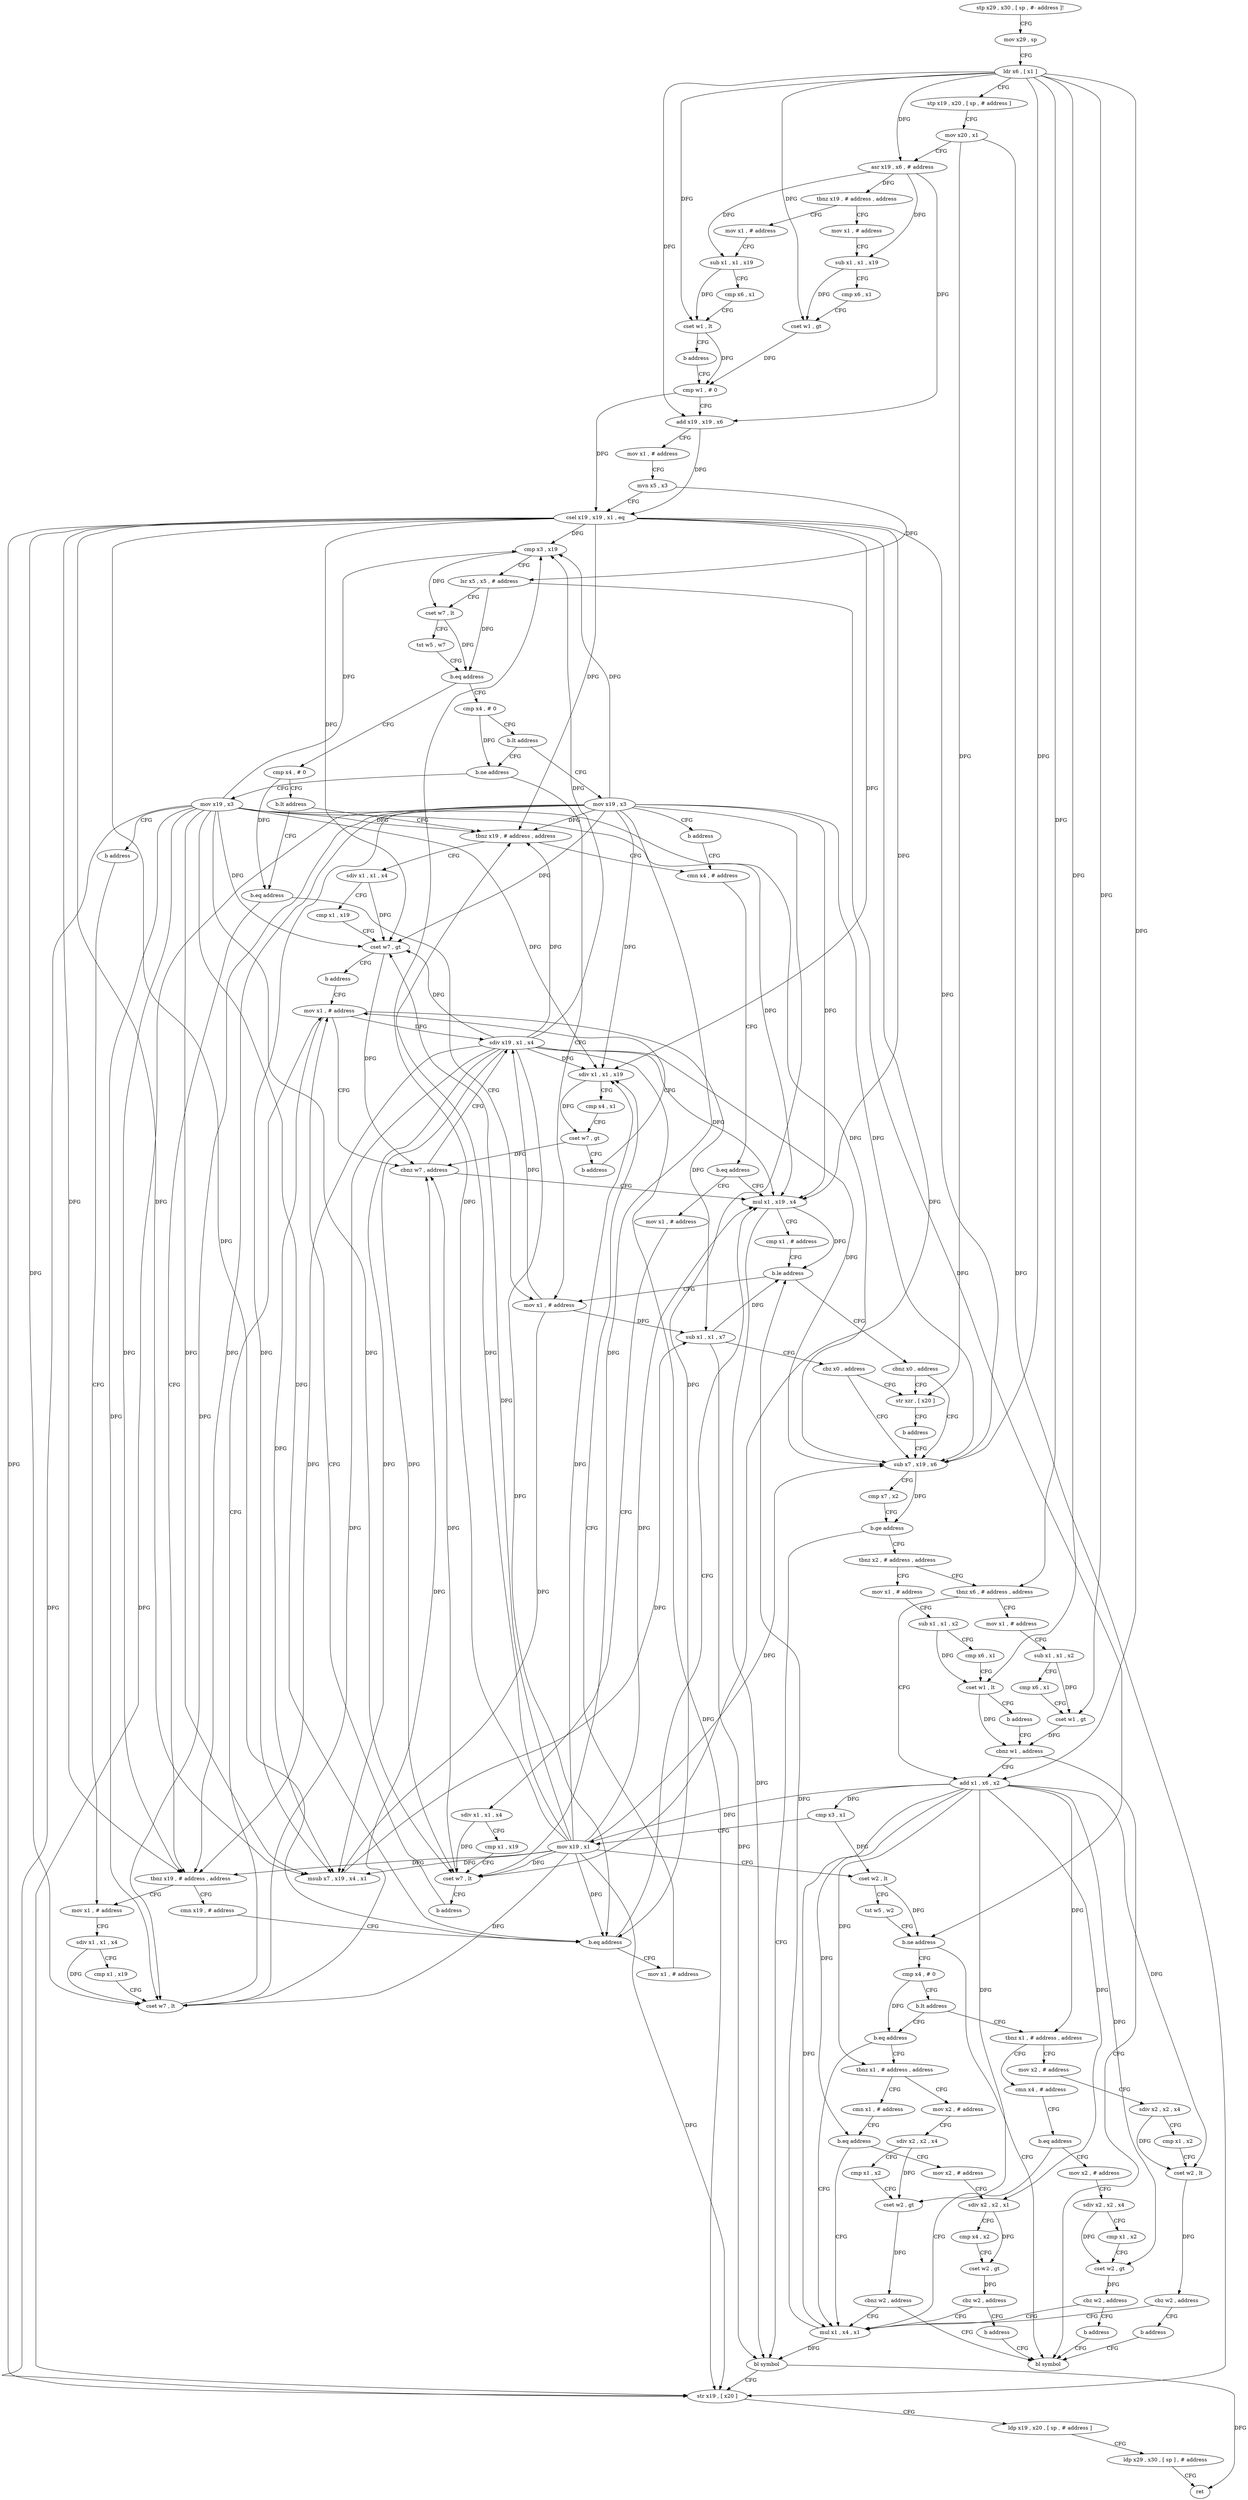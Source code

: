 digraph "func" {
"4374176" [label = "stp x29 , x30 , [ sp , #- address ]!" ]
"4374180" [label = "mov x29 , sp" ]
"4374184" [label = "ldr x6 , [ x1 ]" ]
"4374188" [label = "stp x19 , x20 , [ sp , # address ]" ]
"4374192" [label = "mov x20 , x1" ]
"4374196" [label = "asr x19 , x6 , # address" ]
"4374200" [label = "tbnz x19 , # address , address" ]
"4374480" [label = "mov x1 , # address" ]
"4374204" [label = "mov x1 , # address" ]
"4374484" [label = "sub x1 , x1 , x19" ]
"4374488" [label = "cmp x6 , x1" ]
"4374492" [label = "cset w1 , lt" ]
"4374496" [label = "b address" ]
"4374220" [label = "cmp w1 , # 0" ]
"4374208" [label = "sub x1 , x1 , x19" ]
"4374212" [label = "cmp x6 , x1" ]
"4374216" [label = "cset w1 , gt" ]
"4374224" [label = "add x19 , x19 , x6" ]
"4374228" [label = "mov x1 , # address" ]
"4374232" [label = "mvn x5 , x3" ]
"4374236" [label = "csel x19 , x19 , x1 , eq" ]
"4374240" [label = "cmp x3 , x19" ]
"4374244" [label = "lsr x5 , x5 , # address" ]
"4374248" [label = "cset w7 , lt" ]
"4374252" [label = "tst w5 , w7" ]
"4374256" [label = "b.eq address" ]
"4374416" [label = "cmp x4 , # 0" ]
"4374260" [label = "cmp x4 , # 0" ]
"4374420" [label = "b.lt address" ]
"4374568" [label = "tbnz x19 , # address , address" ]
"4374424" [label = "b.eq address" ]
"4374264" [label = "b.lt address" ]
"4374608" [label = "mov x19 , x3" ]
"4374268" [label = "b.ne address" ]
"4374704" [label = "sdiv x1 , x1 , x4" ]
"4374572" [label = "cmn x4 , # address" ]
"4374272" [label = "mov x1 , # address" ]
"4374428" [label = "tbnz x19 , # address , address" ]
"4374612" [label = "b address" ]
"4374600" [label = "mov x19 , x3" ]
"4374708" [label = "cmp x1 , x19" ]
"4374712" [label = "cset w7 , gt" ]
"4374716" [label = "b address" ]
"4374448" [label = "mov x1 , # address" ]
"4374576" [label = "b.eq address" ]
"4374456" [label = "mul x1 , x19 , x4" ]
"4374580" [label = "mov x1 , # address" ]
"4374276" [label = "sdiv x19 , x1 , x4" ]
"4374616" [label = "cmn x19 , # address" ]
"4374432" [label = "mov x1 , # address" ]
"4374604" [label = "b address" ]
"4374452" [label = "cbnz w7 , address" ]
"4374460" [label = "cmp x1 , # address" ]
"4374464" [label = "b.le address" ]
"4374468" [label = "cbnz x0 , address" ]
"4374584" [label = "sdiv x1 , x1 , x4" ]
"4374588" [label = "cmp x1 , x19" ]
"4374592" [label = "cset w7 , lt" ]
"4374596" [label = "b address" ]
"4374472" [label = "str xzr , [ x20 ]" ]
"4374476" [label = "b address" ]
"4374292" [label = "sub x7 , x19 , x6" ]
"4374296" [label = "cmp x7 , x2" ]
"4374300" [label = "b.ge address" ]
"4374396" [label = "bl symbol" ]
"4374304" [label = "tbnz x2 , # address , address" ]
"4374620" [label = "b.eq address" ]
"4374624" [label = "mov x1 , # address" ]
"4374436" [label = "sdiv x1 , x1 , x4" ]
"4374440" [label = "cmp x1 , x19" ]
"4374444" [label = "cset w7 , lt" ]
"4374280" [label = "msub x7 , x19 , x4 , x1" ]
"4374284" [label = "sub x1 , x1 , x7" ]
"4374288" [label = "cbz x0 , address" ]
"4374400" [label = "str x19 , [ x20 ]" ]
"4374404" [label = "ldp x19 , x20 , [ sp , # address ]" ]
"4374408" [label = "ldp x29 , x30 , [ sp ] , # address" ]
"4374412" [label = "ret" ]
"4374504" [label = "mov x1 , # address" ]
"4374308" [label = "tbnz x6 , # address , address" ]
"4374628" [label = "sdiv x1 , x1 , x19" ]
"4374632" [label = "cmp x4 , x1" ]
"4374636" [label = "cset w7 , gt" ]
"4374640" [label = "b address" ]
"4374508" [label = "sub x1 , x1 , x2" ]
"4374512" [label = "cmp x6 , x1" ]
"4374516" [label = "cset w1 , lt" ]
"4374520" [label = "b address" ]
"4374328" [label = "cbnz w1 , address" ]
"4374332" [label = "add x1 , x6 , x2" ]
"4374312" [label = "mov x1 , # address" ]
"4374720" [label = "bl symbol" ]
"4374336" [label = "cmp x3 , x1" ]
"4374340" [label = "mov x19 , x1" ]
"4374344" [label = "cset w2 , lt" ]
"4374348" [label = "tst w5 , w2" ]
"4374352" [label = "b.ne address" ]
"4374356" [label = "cmp x4 , # 0" ]
"4374316" [label = "sub x1 , x1 , x2" ]
"4374320" [label = "cmp x6 , x1" ]
"4374324" [label = "cset w1 , gt" ]
"4374360" [label = "b.lt address" ]
"4374528" [label = "tbnz x1 , # address , address" ]
"4374364" [label = "b.eq address" ]
"4374648" [label = "mov x2 , # address" ]
"4374532" [label = "cmn x4 , # address" ]
"4374392" [label = "mul x1 , x4 , x1" ]
"4374368" [label = "tbnz x1 , # address , address" ]
"4374652" [label = "sdiv x2 , x2 , x4" ]
"4374656" [label = "cmp x1 , x2" ]
"4374660" [label = "cset w2 , lt" ]
"4374664" [label = "cbz w2 , address" ]
"4374668" [label = "b address" ]
"4374536" [label = "b.eq address" ]
"4374540" [label = "mov x2 , # address" ]
"4374672" [label = "cmn x1 , # address" ]
"4374372" [label = "mov x2 , # address" ]
"4374544" [label = "sdiv x2 , x2 , x4" ]
"4374548" [label = "cmp x1 , x2" ]
"4374552" [label = "cset w2 , gt" ]
"4374556" [label = "cbz w2 , address" ]
"4374560" [label = "b address" ]
"4374676" [label = "b.eq address" ]
"4374680" [label = "mov x2 , # address" ]
"4374376" [label = "sdiv x2 , x2 , x4" ]
"4374380" [label = "cmp x1 , x2" ]
"4374384" [label = "cset w2 , gt" ]
"4374388" [label = "cbnz w2 , address" ]
"4374684" [label = "sdiv x2 , x2 , x1" ]
"4374688" [label = "cmp x4 , x2" ]
"4374692" [label = "cset w2 , gt" ]
"4374696" [label = "cbz w2 , address" ]
"4374700" [label = "b address" ]
"4374176" -> "4374180" [ label = "CFG" ]
"4374180" -> "4374184" [ label = "CFG" ]
"4374184" -> "4374188" [ label = "CFG" ]
"4374184" -> "4374196" [ label = "DFG" ]
"4374184" -> "4374492" [ label = "DFG" ]
"4374184" -> "4374216" [ label = "DFG" ]
"4374184" -> "4374224" [ label = "DFG" ]
"4374184" -> "4374292" [ label = "DFG" ]
"4374184" -> "4374516" [ label = "DFG" ]
"4374184" -> "4374308" [ label = "DFG" ]
"4374184" -> "4374332" [ label = "DFG" ]
"4374184" -> "4374324" [ label = "DFG" ]
"4374188" -> "4374192" [ label = "CFG" ]
"4374192" -> "4374196" [ label = "CFG" ]
"4374192" -> "4374472" [ label = "DFG" ]
"4374192" -> "4374400" [ label = "DFG" ]
"4374196" -> "4374200" [ label = "DFG" ]
"4374196" -> "4374484" [ label = "DFG" ]
"4374196" -> "4374208" [ label = "DFG" ]
"4374196" -> "4374224" [ label = "DFG" ]
"4374200" -> "4374480" [ label = "CFG" ]
"4374200" -> "4374204" [ label = "CFG" ]
"4374480" -> "4374484" [ label = "CFG" ]
"4374204" -> "4374208" [ label = "CFG" ]
"4374484" -> "4374488" [ label = "CFG" ]
"4374484" -> "4374492" [ label = "DFG" ]
"4374488" -> "4374492" [ label = "CFG" ]
"4374492" -> "4374496" [ label = "CFG" ]
"4374492" -> "4374220" [ label = "DFG" ]
"4374496" -> "4374220" [ label = "CFG" ]
"4374220" -> "4374224" [ label = "CFG" ]
"4374220" -> "4374236" [ label = "DFG" ]
"4374208" -> "4374212" [ label = "CFG" ]
"4374208" -> "4374216" [ label = "DFG" ]
"4374212" -> "4374216" [ label = "CFG" ]
"4374216" -> "4374220" [ label = "DFG" ]
"4374224" -> "4374228" [ label = "CFG" ]
"4374224" -> "4374236" [ label = "DFG" ]
"4374228" -> "4374232" [ label = "CFG" ]
"4374232" -> "4374236" [ label = "CFG" ]
"4374232" -> "4374244" [ label = "DFG" ]
"4374236" -> "4374240" [ label = "DFG" ]
"4374236" -> "4374568" [ label = "DFG" ]
"4374236" -> "4374712" [ label = "DFG" ]
"4374236" -> "4374428" [ label = "DFG" ]
"4374236" -> "4374456" [ label = "DFG" ]
"4374236" -> "4374592" [ label = "DFG" ]
"4374236" -> "4374280" [ label = "DFG" ]
"4374236" -> "4374620" [ label = "DFG" ]
"4374236" -> "4374444" [ label = "DFG" ]
"4374236" -> "4374292" [ label = "DFG" ]
"4374236" -> "4374628" [ label = "DFG" ]
"4374236" -> "4374400" [ label = "DFG" ]
"4374240" -> "4374244" [ label = "CFG" ]
"4374240" -> "4374248" [ label = "DFG" ]
"4374244" -> "4374248" [ label = "CFG" ]
"4374244" -> "4374256" [ label = "DFG" ]
"4374244" -> "4374352" [ label = "DFG" ]
"4374248" -> "4374252" [ label = "CFG" ]
"4374248" -> "4374256" [ label = "DFG" ]
"4374252" -> "4374256" [ label = "CFG" ]
"4374256" -> "4374416" [ label = "CFG" ]
"4374256" -> "4374260" [ label = "CFG" ]
"4374416" -> "4374420" [ label = "CFG" ]
"4374416" -> "4374424" [ label = "DFG" ]
"4374260" -> "4374264" [ label = "CFG" ]
"4374260" -> "4374268" [ label = "DFG" ]
"4374420" -> "4374568" [ label = "CFG" ]
"4374420" -> "4374424" [ label = "CFG" ]
"4374568" -> "4374704" [ label = "CFG" ]
"4374568" -> "4374572" [ label = "CFG" ]
"4374424" -> "4374272" [ label = "CFG" ]
"4374424" -> "4374428" [ label = "CFG" ]
"4374264" -> "4374608" [ label = "CFG" ]
"4374264" -> "4374268" [ label = "CFG" ]
"4374608" -> "4374612" [ label = "CFG" ]
"4374608" -> "4374240" [ label = "DFG" ]
"4374608" -> "4374568" [ label = "DFG" ]
"4374608" -> "4374712" [ label = "DFG" ]
"4374608" -> "4374428" [ label = "DFG" ]
"4374608" -> "4374456" [ label = "DFG" ]
"4374608" -> "4374592" [ label = "DFG" ]
"4374608" -> "4374280" [ label = "DFG" ]
"4374608" -> "4374620" [ label = "DFG" ]
"4374608" -> "4374444" [ label = "DFG" ]
"4374608" -> "4374292" [ label = "DFG" ]
"4374608" -> "4374628" [ label = "DFG" ]
"4374608" -> "4374400" [ label = "DFG" ]
"4374268" -> "4374600" [ label = "CFG" ]
"4374268" -> "4374272" [ label = "CFG" ]
"4374704" -> "4374708" [ label = "CFG" ]
"4374704" -> "4374712" [ label = "DFG" ]
"4374572" -> "4374576" [ label = "CFG" ]
"4374272" -> "4374276" [ label = "DFG" ]
"4374272" -> "4374280" [ label = "DFG" ]
"4374272" -> "4374284" [ label = "DFG" ]
"4374428" -> "4374616" [ label = "CFG" ]
"4374428" -> "4374432" [ label = "CFG" ]
"4374612" -> "4374572" [ label = "CFG" ]
"4374600" -> "4374604" [ label = "CFG" ]
"4374600" -> "4374240" [ label = "DFG" ]
"4374600" -> "4374568" [ label = "DFG" ]
"4374600" -> "4374712" [ label = "DFG" ]
"4374600" -> "4374428" [ label = "DFG" ]
"4374600" -> "4374456" [ label = "DFG" ]
"4374600" -> "4374592" [ label = "DFG" ]
"4374600" -> "4374280" [ label = "DFG" ]
"4374600" -> "4374620" [ label = "DFG" ]
"4374600" -> "4374444" [ label = "DFG" ]
"4374600" -> "4374292" [ label = "DFG" ]
"4374600" -> "4374628" [ label = "DFG" ]
"4374600" -> "4374400" [ label = "DFG" ]
"4374708" -> "4374712" [ label = "CFG" ]
"4374712" -> "4374716" [ label = "CFG" ]
"4374712" -> "4374452" [ label = "DFG" ]
"4374716" -> "4374448" [ label = "CFG" ]
"4374448" -> "4374452" [ label = "CFG" ]
"4374448" -> "4374276" [ label = "DFG" ]
"4374448" -> "4374280" [ label = "DFG" ]
"4374448" -> "4374284" [ label = "DFG" ]
"4374576" -> "4374456" [ label = "CFG" ]
"4374576" -> "4374580" [ label = "CFG" ]
"4374456" -> "4374460" [ label = "CFG" ]
"4374456" -> "4374464" [ label = "DFG" ]
"4374456" -> "4374396" [ label = "DFG" ]
"4374580" -> "4374584" [ label = "CFG" ]
"4374276" -> "4374280" [ label = "DFG" ]
"4374276" -> "4374240" [ label = "DFG" ]
"4374276" -> "4374568" [ label = "DFG" ]
"4374276" -> "4374712" [ label = "DFG" ]
"4374276" -> "4374428" [ label = "DFG" ]
"4374276" -> "4374592" [ label = "DFG" ]
"4374276" -> "4374456" [ label = "DFG" ]
"4374276" -> "4374620" [ label = "DFG" ]
"4374276" -> "4374444" [ label = "DFG" ]
"4374276" -> "4374292" [ label = "DFG" ]
"4374276" -> "4374628" [ label = "DFG" ]
"4374276" -> "4374400" [ label = "DFG" ]
"4374616" -> "4374620" [ label = "CFG" ]
"4374432" -> "4374436" [ label = "CFG" ]
"4374604" -> "4374432" [ label = "CFG" ]
"4374452" -> "4374276" [ label = "CFG" ]
"4374452" -> "4374456" [ label = "CFG" ]
"4374460" -> "4374464" [ label = "CFG" ]
"4374464" -> "4374272" [ label = "CFG" ]
"4374464" -> "4374468" [ label = "CFG" ]
"4374468" -> "4374292" [ label = "CFG" ]
"4374468" -> "4374472" [ label = "CFG" ]
"4374584" -> "4374588" [ label = "CFG" ]
"4374584" -> "4374592" [ label = "DFG" ]
"4374588" -> "4374592" [ label = "CFG" ]
"4374592" -> "4374596" [ label = "CFG" ]
"4374592" -> "4374452" [ label = "DFG" ]
"4374596" -> "4374448" [ label = "CFG" ]
"4374472" -> "4374476" [ label = "CFG" ]
"4374476" -> "4374292" [ label = "CFG" ]
"4374292" -> "4374296" [ label = "CFG" ]
"4374292" -> "4374300" [ label = "DFG" ]
"4374296" -> "4374300" [ label = "CFG" ]
"4374300" -> "4374396" [ label = "CFG" ]
"4374300" -> "4374304" [ label = "CFG" ]
"4374396" -> "4374400" [ label = "CFG" ]
"4374396" -> "4374412" [ label = "DFG" ]
"4374304" -> "4374504" [ label = "CFG" ]
"4374304" -> "4374308" [ label = "CFG" ]
"4374620" -> "4374456" [ label = "CFG" ]
"4374620" -> "4374624" [ label = "CFG" ]
"4374624" -> "4374628" [ label = "CFG" ]
"4374436" -> "4374440" [ label = "CFG" ]
"4374436" -> "4374444" [ label = "DFG" ]
"4374440" -> "4374444" [ label = "CFG" ]
"4374444" -> "4374448" [ label = "CFG" ]
"4374444" -> "4374452" [ label = "DFG" ]
"4374280" -> "4374284" [ label = "DFG" ]
"4374284" -> "4374288" [ label = "CFG" ]
"4374284" -> "4374464" [ label = "DFG" ]
"4374284" -> "4374396" [ label = "DFG" ]
"4374288" -> "4374472" [ label = "CFG" ]
"4374288" -> "4374292" [ label = "CFG" ]
"4374400" -> "4374404" [ label = "CFG" ]
"4374404" -> "4374408" [ label = "CFG" ]
"4374408" -> "4374412" [ label = "CFG" ]
"4374504" -> "4374508" [ label = "CFG" ]
"4374308" -> "4374332" [ label = "CFG" ]
"4374308" -> "4374312" [ label = "CFG" ]
"4374628" -> "4374632" [ label = "CFG" ]
"4374628" -> "4374636" [ label = "DFG" ]
"4374632" -> "4374636" [ label = "CFG" ]
"4374636" -> "4374640" [ label = "CFG" ]
"4374636" -> "4374452" [ label = "DFG" ]
"4374640" -> "4374448" [ label = "CFG" ]
"4374508" -> "4374512" [ label = "CFG" ]
"4374508" -> "4374516" [ label = "DFG" ]
"4374512" -> "4374516" [ label = "CFG" ]
"4374516" -> "4374520" [ label = "CFG" ]
"4374516" -> "4374328" [ label = "DFG" ]
"4374520" -> "4374328" [ label = "CFG" ]
"4374328" -> "4374720" [ label = "CFG" ]
"4374328" -> "4374332" [ label = "CFG" ]
"4374332" -> "4374336" [ label = "DFG" ]
"4374332" -> "4374340" [ label = "DFG" ]
"4374332" -> "4374528" [ label = "DFG" ]
"4374332" -> "4374660" [ label = "DFG" ]
"4374332" -> "4374392" [ label = "DFG" ]
"4374332" -> "4374368" [ label = "DFG" ]
"4374332" -> "4374552" [ label = "DFG" ]
"4374332" -> "4374676" [ label = "DFG" ]
"4374332" -> "4374384" [ label = "DFG" ]
"4374332" -> "4374684" [ label = "DFG" ]
"4374312" -> "4374316" [ label = "CFG" ]
"4374336" -> "4374340" [ label = "CFG" ]
"4374336" -> "4374344" [ label = "DFG" ]
"4374340" -> "4374344" [ label = "CFG" ]
"4374340" -> "4374240" [ label = "DFG" ]
"4374340" -> "4374568" [ label = "DFG" ]
"4374340" -> "4374712" [ label = "DFG" ]
"4374340" -> "4374428" [ label = "DFG" ]
"4374340" -> "4374592" [ label = "DFG" ]
"4374340" -> "4374620" [ label = "DFG" ]
"4374340" -> "4374444" [ label = "DFG" ]
"4374340" -> "4374628" [ label = "DFG" ]
"4374340" -> "4374400" [ label = "DFG" ]
"4374340" -> "4374456" [ label = "DFG" ]
"4374340" -> "4374280" [ label = "DFG" ]
"4374340" -> "4374292" [ label = "DFG" ]
"4374344" -> "4374348" [ label = "CFG" ]
"4374344" -> "4374352" [ label = "DFG" ]
"4374348" -> "4374352" [ label = "CFG" ]
"4374352" -> "4374720" [ label = "CFG" ]
"4374352" -> "4374356" [ label = "CFG" ]
"4374356" -> "4374360" [ label = "CFG" ]
"4374356" -> "4374364" [ label = "DFG" ]
"4374316" -> "4374320" [ label = "CFG" ]
"4374316" -> "4374324" [ label = "DFG" ]
"4374320" -> "4374324" [ label = "CFG" ]
"4374324" -> "4374328" [ label = "DFG" ]
"4374360" -> "4374528" [ label = "CFG" ]
"4374360" -> "4374364" [ label = "CFG" ]
"4374528" -> "4374648" [ label = "CFG" ]
"4374528" -> "4374532" [ label = "CFG" ]
"4374364" -> "4374392" [ label = "CFG" ]
"4374364" -> "4374368" [ label = "CFG" ]
"4374648" -> "4374652" [ label = "CFG" ]
"4374532" -> "4374536" [ label = "CFG" ]
"4374392" -> "4374396" [ label = "DFG" ]
"4374392" -> "4374464" [ label = "DFG" ]
"4374368" -> "4374672" [ label = "CFG" ]
"4374368" -> "4374372" [ label = "CFG" ]
"4374652" -> "4374656" [ label = "CFG" ]
"4374652" -> "4374660" [ label = "DFG" ]
"4374656" -> "4374660" [ label = "CFG" ]
"4374660" -> "4374664" [ label = "DFG" ]
"4374664" -> "4374392" [ label = "CFG" ]
"4374664" -> "4374668" [ label = "CFG" ]
"4374668" -> "4374720" [ label = "CFG" ]
"4374536" -> "4374392" [ label = "CFG" ]
"4374536" -> "4374540" [ label = "CFG" ]
"4374540" -> "4374544" [ label = "CFG" ]
"4374672" -> "4374676" [ label = "CFG" ]
"4374372" -> "4374376" [ label = "CFG" ]
"4374544" -> "4374548" [ label = "CFG" ]
"4374544" -> "4374552" [ label = "DFG" ]
"4374548" -> "4374552" [ label = "CFG" ]
"4374552" -> "4374556" [ label = "DFG" ]
"4374556" -> "4374392" [ label = "CFG" ]
"4374556" -> "4374560" [ label = "CFG" ]
"4374560" -> "4374720" [ label = "CFG" ]
"4374676" -> "4374392" [ label = "CFG" ]
"4374676" -> "4374680" [ label = "CFG" ]
"4374680" -> "4374684" [ label = "CFG" ]
"4374376" -> "4374380" [ label = "CFG" ]
"4374376" -> "4374384" [ label = "DFG" ]
"4374380" -> "4374384" [ label = "CFG" ]
"4374384" -> "4374388" [ label = "DFG" ]
"4374388" -> "4374720" [ label = "CFG" ]
"4374388" -> "4374392" [ label = "CFG" ]
"4374684" -> "4374688" [ label = "CFG" ]
"4374684" -> "4374692" [ label = "DFG" ]
"4374688" -> "4374692" [ label = "CFG" ]
"4374692" -> "4374696" [ label = "DFG" ]
"4374696" -> "4374392" [ label = "CFG" ]
"4374696" -> "4374700" [ label = "CFG" ]
"4374700" -> "4374720" [ label = "CFG" ]
}
